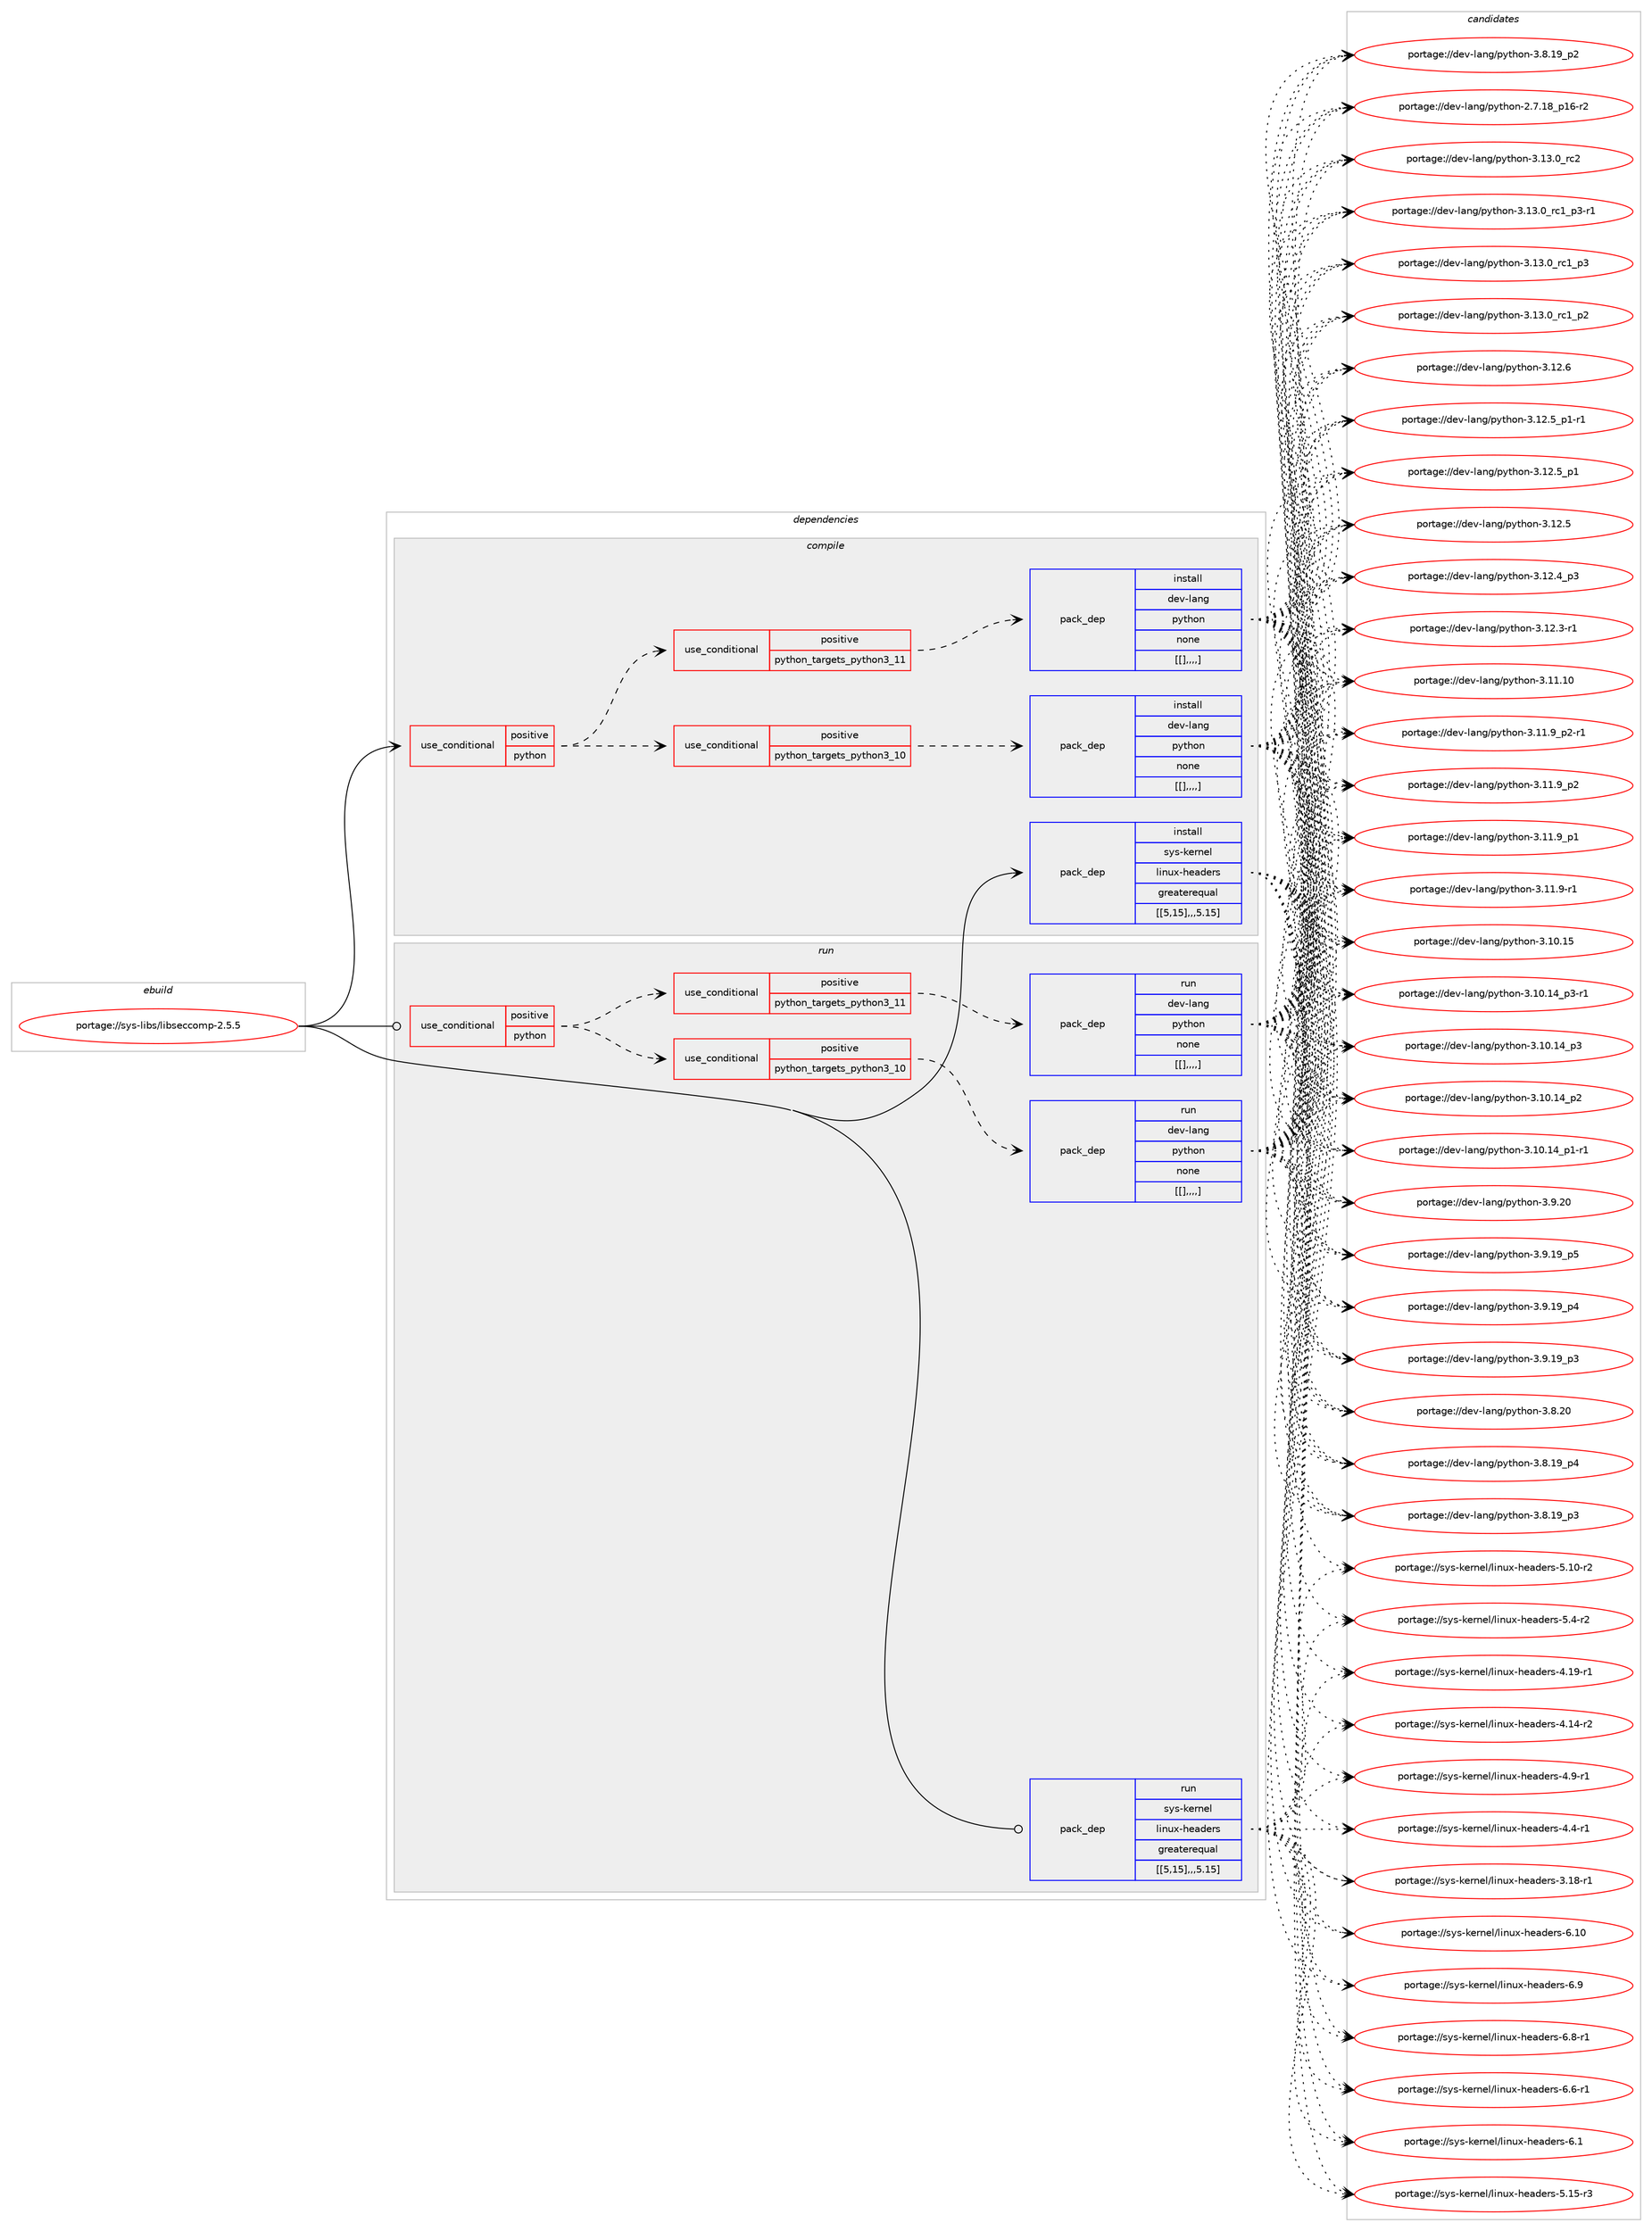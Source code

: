 digraph prolog {

# *************
# Graph options
# *************

newrank=true;
concentrate=true;
compound=true;
graph [rankdir=LR,fontname=Helvetica,fontsize=10,ranksep=1.5];#, ranksep=2.5, nodesep=0.2];
edge  [arrowhead=vee];
node  [fontname=Helvetica,fontsize=10];

# **********
# The ebuild
# **********

subgraph cluster_leftcol {
color=gray;
label=<<i>ebuild</i>>;
id [label="portage://sys-libs/libseccomp-2.5.5", color=red, width=4, href="../sys-libs/libseccomp-2.5.5.svg"];
}

# ****************
# The dependencies
# ****************

subgraph cluster_midcol {
color=gray;
label=<<i>dependencies</i>>;
subgraph cluster_compile {
fillcolor="#eeeeee";
style=filled;
label=<<i>compile</i>>;
subgraph cond122497 {
dependency459801 [label=<<TABLE BORDER="0" CELLBORDER="1" CELLSPACING="0" CELLPADDING="4"><TR><TD ROWSPAN="3" CELLPADDING="10">use_conditional</TD></TR><TR><TD>positive</TD></TR><TR><TD>python</TD></TR></TABLE>>, shape=none, color=red];
subgraph cond122498 {
dependency459802 [label=<<TABLE BORDER="0" CELLBORDER="1" CELLSPACING="0" CELLPADDING="4"><TR><TD ROWSPAN="3" CELLPADDING="10">use_conditional</TD></TR><TR><TD>positive</TD></TR><TR><TD>python_targets_python3_10</TD></TR></TABLE>>, shape=none, color=red];
subgraph pack334184 {
dependency459803 [label=<<TABLE BORDER="0" CELLBORDER="1" CELLSPACING="0" CELLPADDING="4" WIDTH="220"><TR><TD ROWSPAN="6" CELLPADDING="30">pack_dep</TD></TR><TR><TD WIDTH="110">install</TD></TR><TR><TD>dev-lang</TD></TR><TR><TD>python</TD></TR><TR><TD>none</TD></TR><TR><TD>[[],,,,]</TD></TR></TABLE>>, shape=none, color=blue];
}
dependency459802:e -> dependency459803:w [weight=20,style="dashed",arrowhead="vee"];
}
dependency459801:e -> dependency459802:w [weight=20,style="dashed",arrowhead="vee"];
subgraph cond122499 {
dependency459804 [label=<<TABLE BORDER="0" CELLBORDER="1" CELLSPACING="0" CELLPADDING="4"><TR><TD ROWSPAN="3" CELLPADDING="10">use_conditional</TD></TR><TR><TD>positive</TD></TR><TR><TD>python_targets_python3_11</TD></TR></TABLE>>, shape=none, color=red];
subgraph pack334185 {
dependency459805 [label=<<TABLE BORDER="0" CELLBORDER="1" CELLSPACING="0" CELLPADDING="4" WIDTH="220"><TR><TD ROWSPAN="6" CELLPADDING="30">pack_dep</TD></TR><TR><TD WIDTH="110">install</TD></TR><TR><TD>dev-lang</TD></TR><TR><TD>python</TD></TR><TR><TD>none</TD></TR><TR><TD>[[],,,,]</TD></TR></TABLE>>, shape=none, color=blue];
}
dependency459804:e -> dependency459805:w [weight=20,style="dashed",arrowhead="vee"];
}
dependency459801:e -> dependency459804:w [weight=20,style="dashed",arrowhead="vee"];
}
id:e -> dependency459801:w [weight=20,style="solid",arrowhead="vee"];
subgraph pack334186 {
dependency459806 [label=<<TABLE BORDER="0" CELLBORDER="1" CELLSPACING="0" CELLPADDING="4" WIDTH="220"><TR><TD ROWSPAN="6" CELLPADDING="30">pack_dep</TD></TR><TR><TD WIDTH="110">install</TD></TR><TR><TD>sys-kernel</TD></TR><TR><TD>linux-headers</TD></TR><TR><TD>greaterequal</TD></TR><TR><TD>[[5,15],,,5.15]</TD></TR></TABLE>>, shape=none, color=blue];
}
id:e -> dependency459806:w [weight=20,style="solid",arrowhead="vee"];
}
subgraph cluster_compileandrun {
fillcolor="#eeeeee";
style=filled;
label=<<i>compile and run</i>>;
}
subgraph cluster_run {
fillcolor="#eeeeee";
style=filled;
label=<<i>run</i>>;
subgraph cond122500 {
dependency459807 [label=<<TABLE BORDER="0" CELLBORDER="1" CELLSPACING="0" CELLPADDING="4"><TR><TD ROWSPAN="3" CELLPADDING="10">use_conditional</TD></TR><TR><TD>positive</TD></TR><TR><TD>python</TD></TR></TABLE>>, shape=none, color=red];
subgraph cond122501 {
dependency459808 [label=<<TABLE BORDER="0" CELLBORDER="1" CELLSPACING="0" CELLPADDING="4"><TR><TD ROWSPAN="3" CELLPADDING="10">use_conditional</TD></TR><TR><TD>positive</TD></TR><TR><TD>python_targets_python3_10</TD></TR></TABLE>>, shape=none, color=red];
subgraph pack334187 {
dependency459809 [label=<<TABLE BORDER="0" CELLBORDER="1" CELLSPACING="0" CELLPADDING="4" WIDTH="220"><TR><TD ROWSPAN="6" CELLPADDING="30">pack_dep</TD></TR><TR><TD WIDTH="110">run</TD></TR><TR><TD>dev-lang</TD></TR><TR><TD>python</TD></TR><TR><TD>none</TD></TR><TR><TD>[[],,,,]</TD></TR></TABLE>>, shape=none, color=blue];
}
dependency459808:e -> dependency459809:w [weight=20,style="dashed",arrowhead="vee"];
}
dependency459807:e -> dependency459808:w [weight=20,style="dashed",arrowhead="vee"];
subgraph cond122502 {
dependency459810 [label=<<TABLE BORDER="0" CELLBORDER="1" CELLSPACING="0" CELLPADDING="4"><TR><TD ROWSPAN="3" CELLPADDING="10">use_conditional</TD></TR><TR><TD>positive</TD></TR><TR><TD>python_targets_python3_11</TD></TR></TABLE>>, shape=none, color=red];
subgraph pack334188 {
dependency459811 [label=<<TABLE BORDER="0" CELLBORDER="1" CELLSPACING="0" CELLPADDING="4" WIDTH="220"><TR><TD ROWSPAN="6" CELLPADDING="30">pack_dep</TD></TR><TR><TD WIDTH="110">run</TD></TR><TR><TD>dev-lang</TD></TR><TR><TD>python</TD></TR><TR><TD>none</TD></TR><TR><TD>[[],,,,]</TD></TR></TABLE>>, shape=none, color=blue];
}
dependency459810:e -> dependency459811:w [weight=20,style="dashed",arrowhead="vee"];
}
dependency459807:e -> dependency459810:w [weight=20,style="dashed",arrowhead="vee"];
}
id:e -> dependency459807:w [weight=20,style="solid",arrowhead="odot"];
subgraph pack334189 {
dependency459812 [label=<<TABLE BORDER="0" CELLBORDER="1" CELLSPACING="0" CELLPADDING="4" WIDTH="220"><TR><TD ROWSPAN="6" CELLPADDING="30">pack_dep</TD></TR><TR><TD WIDTH="110">run</TD></TR><TR><TD>sys-kernel</TD></TR><TR><TD>linux-headers</TD></TR><TR><TD>greaterequal</TD></TR><TR><TD>[[5,15],,,5.15]</TD></TR></TABLE>>, shape=none, color=blue];
}
id:e -> dependency459812:w [weight=20,style="solid",arrowhead="odot"];
}
}

# **************
# The candidates
# **************

subgraph cluster_choices {
rank=same;
color=gray;
label=<<i>candidates</i>>;

subgraph choice334184 {
color=black;
nodesep=1;
choice10010111845108971101034711212111610411111045514649514648951149950 [label="portage://dev-lang/python-3.13.0_rc2", color=red, width=4,href="../dev-lang/python-3.13.0_rc2.svg"];
choice1001011184510897110103471121211161041111104551464951464895114994995112514511449 [label="portage://dev-lang/python-3.13.0_rc1_p3-r1", color=red, width=4,href="../dev-lang/python-3.13.0_rc1_p3-r1.svg"];
choice100101118451089711010347112121116104111110455146495146489511499499511251 [label="portage://dev-lang/python-3.13.0_rc1_p3", color=red, width=4,href="../dev-lang/python-3.13.0_rc1_p3.svg"];
choice100101118451089711010347112121116104111110455146495146489511499499511250 [label="portage://dev-lang/python-3.13.0_rc1_p2", color=red, width=4,href="../dev-lang/python-3.13.0_rc1_p2.svg"];
choice10010111845108971101034711212111610411111045514649504654 [label="portage://dev-lang/python-3.12.6", color=red, width=4,href="../dev-lang/python-3.12.6.svg"];
choice1001011184510897110103471121211161041111104551464950465395112494511449 [label="portage://dev-lang/python-3.12.5_p1-r1", color=red, width=4,href="../dev-lang/python-3.12.5_p1-r1.svg"];
choice100101118451089711010347112121116104111110455146495046539511249 [label="portage://dev-lang/python-3.12.5_p1", color=red, width=4,href="../dev-lang/python-3.12.5_p1.svg"];
choice10010111845108971101034711212111610411111045514649504653 [label="portage://dev-lang/python-3.12.5", color=red, width=4,href="../dev-lang/python-3.12.5.svg"];
choice100101118451089711010347112121116104111110455146495046529511251 [label="portage://dev-lang/python-3.12.4_p3", color=red, width=4,href="../dev-lang/python-3.12.4_p3.svg"];
choice100101118451089711010347112121116104111110455146495046514511449 [label="portage://dev-lang/python-3.12.3-r1", color=red, width=4,href="../dev-lang/python-3.12.3-r1.svg"];
choice1001011184510897110103471121211161041111104551464949464948 [label="portage://dev-lang/python-3.11.10", color=red, width=4,href="../dev-lang/python-3.11.10.svg"];
choice1001011184510897110103471121211161041111104551464949465795112504511449 [label="portage://dev-lang/python-3.11.9_p2-r1", color=red, width=4,href="../dev-lang/python-3.11.9_p2-r1.svg"];
choice100101118451089711010347112121116104111110455146494946579511250 [label="portage://dev-lang/python-3.11.9_p2", color=red, width=4,href="../dev-lang/python-3.11.9_p2.svg"];
choice100101118451089711010347112121116104111110455146494946579511249 [label="portage://dev-lang/python-3.11.9_p1", color=red, width=4,href="../dev-lang/python-3.11.9_p1.svg"];
choice100101118451089711010347112121116104111110455146494946574511449 [label="portage://dev-lang/python-3.11.9-r1", color=red, width=4,href="../dev-lang/python-3.11.9-r1.svg"];
choice1001011184510897110103471121211161041111104551464948464953 [label="portage://dev-lang/python-3.10.15", color=red, width=4,href="../dev-lang/python-3.10.15.svg"];
choice100101118451089711010347112121116104111110455146494846495295112514511449 [label="portage://dev-lang/python-3.10.14_p3-r1", color=red, width=4,href="../dev-lang/python-3.10.14_p3-r1.svg"];
choice10010111845108971101034711212111610411111045514649484649529511251 [label="portage://dev-lang/python-3.10.14_p3", color=red, width=4,href="../dev-lang/python-3.10.14_p3.svg"];
choice10010111845108971101034711212111610411111045514649484649529511250 [label="portage://dev-lang/python-3.10.14_p2", color=red, width=4,href="../dev-lang/python-3.10.14_p2.svg"];
choice100101118451089711010347112121116104111110455146494846495295112494511449 [label="portage://dev-lang/python-3.10.14_p1-r1", color=red, width=4,href="../dev-lang/python-3.10.14_p1-r1.svg"];
choice10010111845108971101034711212111610411111045514657465048 [label="portage://dev-lang/python-3.9.20", color=red, width=4,href="../dev-lang/python-3.9.20.svg"];
choice100101118451089711010347112121116104111110455146574649579511253 [label="portage://dev-lang/python-3.9.19_p5", color=red, width=4,href="../dev-lang/python-3.9.19_p5.svg"];
choice100101118451089711010347112121116104111110455146574649579511252 [label="portage://dev-lang/python-3.9.19_p4", color=red, width=4,href="../dev-lang/python-3.9.19_p4.svg"];
choice100101118451089711010347112121116104111110455146574649579511251 [label="portage://dev-lang/python-3.9.19_p3", color=red, width=4,href="../dev-lang/python-3.9.19_p3.svg"];
choice10010111845108971101034711212111610411111045514656465048 [label="portage://dev-lang/python-3.8.20", color=red, width=4,href="../dev-lang/python-3.8.20.svg"];
choice100101118451089711010347112121116104111110455146564649579511252 [label="portage://dev-lang/python-3.8.19_p4", color=red, width=4,href="../dev-lang/python-3.8.19_p4.svg"];
choice100101118451089711010347112121116104111110455146564649579511251 [label="portage://dev-lang/python-3.8.19_p3", color=red, width=4,href="../dev-lang/python-3.8.19_p3.svg"];
choice100101118451089711010347112121116104111110455146564649579511250 [label="portage://dev-lang/python-3.8.19_p2", color=red, width=4,href="../dev-lang/python-3.8.19_p2.svg"];
choice100101118451089711010347112121116104111110455046554649569511249544511450 [label="portage://dev-lang/python-2.7.18_p16-r2", color=red, width=4,href="../dev-lang/python-2.7.18_p16-r2.svg"];
dependency459803:e -> choice10010111845108971101034711212111610411111045514649514648951149950:w [style=dotted,weight="100"];
dependency459803:e -> choice1001011184510897110103471121211161041111104551464951464895114994995112514511449:w [style=dotted,weight="100"];
dependency459803:e -> choice100101118451089711010347112121116104111110455146495146489511499499511251:w [style=dotted,weight="100"];
dependency459803:e -> choice100101118451089711010347112121116104111110455146495146489511499499511250:w [style=dotted,weight="100"];
dependency459803:e -> choice10010111845108971101034711212111610411111045514649504654:w [style=dotted,weight="100"];
dependency459803:e -> choice1001011184510897110103471121211161041111104551464950465395112494511449:w [style=dotted,weight="100"];
dependency459803:e -> choice100101118451089711010347112121116104111110455146495046539511249:w [style=dotted,weight="100"];
dependency459803:e -> choice10010111845108971101034711212111610411111045514649504653:w [style=dotted,weight="100"];
dependency459803:e -> choice100101118451089711010347112121116104111110455146495046529511251:w [style=dotted,weight="100"];
dependency459803:e -> choice100101118451089711010347112121116104111110455146495046514511449:w [style=dotted,weight="100"];
dependency459803:e -> choice1001011184510897110103471121211161041111104551464949464948:w [style=dotted,weight="100"];
dependency459803:e -> choice1001011184510897110103471121211161041111104551464949465795112504511449:w [style=dotted,weight="100"];
dependency459803:e -> choice100101118451089711010347112121116104111110455146494946579511250:w [style=dotted,weight="100"];
dependency459803:e -> choice100101118451089711010347112121116104111110455146494946579511249:w [style=dotted,weight="100"];
dependency459803:e -> choice100101118451089711010347112121116104111110455146494946574511449:w [style=dotted,weight="100"];
dependency459803:e -> choice1001011184510897110103471121211161041111104551464948464953:w [style=dotted,weight="100"];
dependency459803:e -> choice100101118451089711010347112121116104111110455146494846495295112514511449:w [style=dotted,weight="100"];
dependency459803:e -> choice10010111845108971101034711212111610411111045514649484649529511251:w [style=dotted,weight="100"];
dependency459803:e -> choice10010111845108971101034711212111610411111045514649484649529511250:w [style=dotted,weight="100"];
dependency459803:e -> choice100101118451089711010347112121116104111110455146494846495295112494511449:w [style=dotted,weight="100"];
dependency459803:e -> choice10010111845108971101034711212111610411111045514657465048:w [style=dotted,weight="100"];
dependency459803:e -> choice100101118451089711010347112121116104111110455146574649579511253:w [style=dotted,weight="100"];
dependency459803:e -> choice100101118451089711010347112121116104111110455146574649579511252:w [style=dotted,weight="100"];
dependency459803:e -> choice100101118451089711010347112121116104111110455146574649579511251:w [style=dotted,weight="100"];
dependency459803:e -> choice10010111845108971101034711212111610411111045514656465048:w [style=dotted,weight="100"];
dependency459803:e -> choice100101118451089711010347112121116104111110455146564649579511252:w [style=dotted,weight="100"];
dependency459803:e -> choice100101118451089711010347112121116104111110455146564649579511251:w [style=dotted,weight="100"];
dependency459803:e -> choice100101118451089711010347112121116104111110455146564649579511250:w [style=dotted,weight="100"];
dependency459803:e -> choice100101118451089711010347112121116104111110455046554649569511249544511450:w [style=dotted,weight="100"];
}
subgraph choice334185 {
color=black;
nodesep=1;
choice10010111845108971101034711212111610411111045514649514648951149950 [label="portage://dev-lang/python-3.13.0_rc2", color=red, width=4,href="../dev-lang/python-3.13.0_rc2.svg"];
choice1001011184510897110103471121211161041111104551464951464895114994995112514511449 [label="portage://dev-lang/python-3.13.0_rc1_p3-r1", color=red, width=4,href="../dev-lang/python-3.13.0_rc1_p3-r1.svg"];
choice100101118451089711010347112121116104111110455146495146489511499499511251 [label="portage://dev-lang/python-3.13.0_rc1_p3", color=red, width=4,href="../dev-lang/python-3.13.0_rc1_p3.svg"];
choice100101118451089711010347112121116104111110455146495146489511499499511250 [label="portage://dev-lang/python-3.13.0_rc1_p2", color=red, width=4,href="../dev-lang/python-3.13.0_rc1_p2.svg"];
choice10010111845108971101034711212111610411111045514649504654 [label="portage://dev-lang/python-3.12.6", color=red, width=4,href="../dev-lang/python-3.12.6.svg"];
choice1001011184510897110103471121211161041111104551464950465395112494511449 [label="portage://dev-lang/python-3.12.5_p1-r1", color=red, width=4,href="../dev-lang/python-3.12.5_p1-r1.svg"];
choice100101118451089711010347112121116104111110455146495046539511249 [label="portage://dev-lang/python-3.12.5_p1", color=red, width=4,href="../dev-lang/python-3.12.5_p1.svg"];
choice10010111845108971101034711212111610411111045514649504653 [label="portage://dev-lang/python-3.12.5", color=red, width=4,href="../dev-lang/python-3.12.5.svg"];
choice100101118451089711010347112121116104111110455146495046529511251 [label="portage://dev-lang/python-3.12.4_p3", color=red, width=4,href="../dev-lang/python-3.12.4_p3.svg"];
choice100101118451089711010347112121116104111110455146495046514511449 [label="portage://dev-lang/python-3.12.3-r1", color=red, width=4,href="../dev-lang/python-3.12.3-r1.svg"];
choice1001011184510897110103471121211161041111104551464949464948 [label="portage://dev-lang/python-3.11.10", color=red, width=4,href="../dev-lang/python-3.11.10.svg"];
choice1001011184510897110103471121211161041111104551464949465795112504511449 [label="portage://dev-lang/python-3.11.9_p2-r1", color=red, width=4,href="../dev-lang/python-3.11.9_p2-r1.svg"];
choice100101118451089711010347112121116104111110455146494946579511250 [label="portage://dev-lang/python-3.11.9_p2", color=red, width=4,href="../dev-lang/python-3.11.9_p2.svg"];
choice100101118451089711010347112121116104111110455146494946579511249 [label="portage://dev-lang/python-3.11.9_p1", color=red, width=4,href="../dev-lang/python-3.11.9_p1.svg"];
choice100101118451089711010347112121116104111110455146494946574511449 [label="portage://dev-lang/python-3.11.9-r1", color=red, width=4,href="../dev-lang/python-3.11.9-r1.svg"];
choice1001011184510897110103471121211161041111104551464948464953 [label="portage://dev-lang/python-3.10.15", color=red, width=4,href="../dev-lang/python-3.10.15.svg"];
choice100101118451089711010347112121116104111110455146494846495295112514511449 [label="portage://dev-lang/python-3.10.14_p3-r1", color=red, width=4,href="../dev-lang/python-3.10.14_p3-r1.svg"];
choice10010111845108971101034711212111610411111045514649484649529511251 [label="portage://dev-lang/python-3.10.14_p3", color=red, width=4,href="../dev-lang/python-3.10.14_p3.svg"];
choice10010111845108971101034711212111610411111045514649484649529511250 [label="portage://dev-lang/python-3.10.14_p2", color=red, width=4,href="../dev-lang/python-3.10.14_p2.svg"];
choice100101118451089711010347112121116104111110455146494846495295112494511449 [label="portage://dev-lang/python-3.10.14_p1-r1", color=red, width=4,href="../dev-lang/python-3.10.14_p1-r1.svg"];
choice10010111845108971101034711212111610411111045514657465048 [label="portage://dev-lang/python-3.9.20", color=red, width=4,href="../dev-lang/python-3.9.20.svg"];
choice100101118451089711010347112121116104111110455146574649579511253 [label="portage://dev-lang/python-3.9.19_p5", color=red, width=4,href="../dev-lang/python-3.9.19_p5.svg"];
choice100101118451089711010347112121116104111110455146574649579511252 [label="portage://dev-lang/python-3.9.19_p4", color=red, width=4,href="../dev-lang/python-3.9.19_p4.svg"];
choice100101118451089711010347112121116104111110455146574649579511251 [label="portage://dev-lang/python-3.9.19_p3", color=red, width=4,href="../dev-lang/python-3.9.19_p3.svg"];
choice10010111845108971101034711212111610411111045514656465048 [label="portage://dev-lang/python-3.8.20", color=red, width=4,href="../dev-lang/python-3.8.20.svg"];
choice100101118451089711010347112121116104111110455146564649579511252 [label="portage://dev-lang/python-3.8.19_p4", color=red, width=4,href="../dev-lang/python-3.8.19_p4.svg"];
choice100101118451089711010347112121116104111110455146564649579511251 [label="portage://dev-lang/python-3.8.19_p3", color=red, width=4,href="../dev-lang/python-3.8.19_p3.svg"];
choice100101118451089711010347112121116104111110455146564649579511250 [label="portage://dev-lang/python-3.8.19_p2", color=red, width=4,href="../dev-lang/python-3.8.19_p2.svg"];
choice100101118451089711010347112121116104111110455046554649569511249544511450 [label="portage://dev-lang/python-2.7.18_p16-r2", color=red, width=4,href="../dev-lang/python-2.7.18_p16-r2.svg"];
dependency459805:e -> choice10010111845108971101034711212111610411111045514649514648951149950:w [style=dotted,weight="100"];
dependency459805:e -> choice1001011184510897110103471121211161041111104551464951464895114994995112514511449:w [style=dotted,weight="100"];
dependency459805:e -> choice100101118451089711010347112121116104111110455146495146489511499499511251:w [style=dotted,weight="100"];
dependency459805:e -> choice100101118451089711010347112121116104111110455146495146489511499499511250:w [style=dotted,weight="100"];
dependency459805:e -> choice10010111845108971101034711212111610411111045514649504654:w [style=dotted,weight="100"];
dependency459805:e -> choice1001011184510897110103471121211161041111104551464950465395112494511449:w [style=dotted,weight="100"];
dependency459805:e -> choice100101118451089711010347112121116104111110455146495046539511249:w [style=dotted,weight="100"];
dependency459805:e -> choice10010111845108971101034711212111610411111045514649504653:w [style=dotted,weight="100"];
dependency459805:e -> choice100101118451089711010347112121116104111110455146495046529511251:w [style=dotted,weight="100"];
dependency459805:e -> choice100101118451089711010347112121116104111110455146495046514511449:w [style=dotted,weight="100"];
dependency459805:e -> choice1001011184510897110103471121211161041111104551464949464948:w [style=dotted,weight="100"];
dependency459805:e -> choice1001011184510897110103471121211161041111104551464949465795112504511449:w [style=dotted,weight="100"];
dependency459805:e -> choice100101118451089711010347112121116104111110455146494946579511250:w [style=dotted,weight="100"];
dependency459805:e -> choice100101118451089711010347112121116104111110455146494946579511249:w [style=dotted,weight="100"];
dependency459805:e -> choice100101118451089711010347112121116104111110455146494946574511449:w [style=dotted,weight="100"];
dependency459805:e -> choice1001011184510897110103471121211161041111104551464948464953:w [style=dotted,weight="100"];
dependency459805:e -> choice100101118451089711010347112121116104111110455146494846495295112514511449:w [style=dotted,weight="100"];
dependency459805:e -> choice10010111845108971101034711212111610411111045514649484649529511251:w [style=dotted,weight="100"];
dependency459805:e -> choice10010111845108971101034711212111610411111045514649484649529511250:w [style=dotted,weight="100"];
dependency459805:e -> choice100101118451089711010347112121116104111110455146494846495295112494511449:w [style=dotted,weight="100"];
dependency459805:e -> choice10010111845108971101034711212111610411111045514657465048:w [style=dotted,weight="100"];
dependency459805:e -> choice100101118451089711010347112121116104111110455146574649579511253:w [style=dotted,weight="100"];
dependency459805:e -> choice100101118451089711010347112121116104111110455146574649579511252:w [style=dotted,weight="100"];
dependency459805:e -> choice100101118451089711010347112121116104111110455146574649579511251:w [style=dotted,weight="100"];
dependency459805:e -> choice10010111845108971101034711212111610411111045514656465048:w [style=dotted,weight="100"];
dependency459805:e -> choice100101118451089711010347112121116104111110455146564649579511252:w [style=dotted,weight="100"];
dependency459805:e -> choice100101118451089711010347112121116104111110455146564649579511251:w [style=dotted,weight="100"];
dependency459805:e -> choice100101118451089711010347112121116104111110455146564649579511250:w [style=dotted,weight="100"];
dependency459805:e -> choice100101118451089711010347112121116104111110455046554649569511249544511450:w [style=dotted,weight="100"];
}
subgraph choice334186 {
color=black;
nodesep=1;
choice115121115451071011141101011084710810511011712045104101971001011141154554464948 [label="portage://sys-kernel/linux-headers-6.10", color=red, width=4,href="../sys-kernel/linux-headers-6.10.svg"];
choice1151211154510710111411010110847108105110117120451041019710010111411545544657 [label="portage://sys-kernel/linux-headers-6.9", color=red, width=4,href="../sys-kernel/linux-headers-6.9.svg"];
choice11512111545107101114110101108471081051101171204510410197100101114115455446564511449 [label="portage://sys-kernel/linux-headers-6.8-r1", color=red, width=4,href="../sys-kernel/linux-headers-6.8-r1.svg"];
choice11512111545107101114110101108471081051101171204510410197100101114115455446544511449 [label="portage://sys-kernel/linux-headers-6.6-r1", color=red, width=4,href="../sys-kernel/linux-headers-6.6-r1.svg"];
choice1151211154510710111411010110847108105110117120451041019710010111411545544649 [label="portage://sys-kernel/linux-headers-6.1", color=red, width=4,href="../sys-kernel/linux-headers-6.1.svg"];
choice1151211154510710111411010110847108105110117120451041019710010111411545534649534511451 [label="portage://sys-kernel/linux-headers-5.15-r3", color=red, width=4,href="../sys-kernel/linux-headers-5.15-r3.svg"];
choice1151211154510710111411010110847108105110117120451041019710010111411545534649484511450 [label="portage://sys-kernel/linux-headers-5.10-r2", color=red, width=4,href="../sys-kernel/linux-headers-5.10-r2.svg"];
choice11512111545107101114110101108471081051101171204510410197100101114115455346524511450 [label="portage://sys-kernel/linux-headers-5.4-r2", color=red, width=4,href="../sys-kernel/linux-headers-5.4-r2.svg"];
choice1151211154510710111411010110847108105110117120451041019710010111411545524649574511449 [label="portage://sys-kernel/linux-headers-4.19-r1", color=red, width=4,href="../sys-kernel/linux-headers-4.19-r1.svg"];
choice1151211154510710111411010110847108105110117120451041019710010111411545524649524511450 [label="portage://sys-kernel/linux-headers-4.14-r2", color=red, width=4,href="../sys-kernel/linux-headers-4.14-r2.svg"];
choice11512111545107101114110101108471081051101171204510410197100101114115455246574511449 [label="portage://sys-kernel/linux-headers-4.9-r1", color=red, width=4,href="../sys-kernel/linux-headers-4.9-r1.svg"];
choice11512111545107101114110101108471081051101171204510410197100101114115455246524511449 [label="portage://sys-kernel/linux-headers-4.4-r1", color=red, width=4,href="../sys-kernel/linux-headers-4.4-r1.svg"];
choice1151211154510710111411010110847108105110117120451041019710010111411545514649564511449 [label="portage://sys-kernel/linux-headers-3.18-r1", color=red, width=4,href="../sys-kernel/linux-headers-3.18-r1.svg"];
dependency459806:e -> choice115121115451071011141101011084710810511011712045104101971001011141154554464948:w [style=dotted,weight="100"];
dependency459806:e -> choice1151211154510710111411010110847108105110117120451041019710010111411545544657:w [style=dotted,weight="100"];
dependency459806:e -> choice11512111545107101114110101108471081051101171204510410197100101114115455446564511449:w [style=dotted,weight="100"];
dependency459806:e -> choice11512111545107101114110101108471081051101171204510410197100101114115455446544511449:w [style=dotted,weight="100"];
dependency459806:e -> choice1151211154510710111411010110847108105110117120451041019710010111411545544649:w [style=dotted,weight="100"];
dependency459806:e -> choice1151211154510710111411010110847108105110117120451041019710010111411545534649534511451:w [style=dotted,weight="100"];
dependency459806:e -> choice1151211154510710111411010110847108105110117120451041019710010111411545534649484511450:w [style=dotted,weight="100"];
dependency459806:e -> choice11512111545107101114110101108471081051101171204510410197100101114115455346524511450:w [style=dotted,weight="100"];
dependency459806:e -> choice1151211154510710111411010110847108105110117120451041019710010111411545524649574511449:w [style=dotted,weight="100"];
dependency459806:e -> choice1151211154510710111411010110847108105110117120451041019710010111411545524649524511450:w [style=dotted,weight="100"];
dependency459806:e -> choice11512111545107101114110101108471081051101171204510410197100101114115455246574511449:w [style=dotted,weight="100"];
dependency459806:e -> choice11512111545107101114110101108471081051101171204510410197100101114115455246524511449:w [style=dotted,weight="100"];
dependency459806:e -> choice1151211154510710111411010110847108105110117120451041019710010111411545514649564511449:w [style=dotted,weight="100"];
}
subgraph choice334187 {
color=black;
nodesep=1;
choice10010111845108971101034711212111610411111045514649514648951149950 [label="portage://dev-lang/python-3.13.0_rc2", color=red, width=4,href="../dev-lang/python-3.13.0_rc2.svg"];
choice1001011184510897110103471121211161041111104551464951464895114994995112514511449 [label="portage://dev-lang/python-3.13.0_rc1_p3-r1", color=red, width=4,href="../dev-lang/python-3.13.0_rc1_p3-r1.svg"];
choice100101118451089711010347112121116104111110455146495146489511499499511251 [label="portage://dev-lang/python-3.13.0_rc1_p3", color=red, width=4,href="../dev-lang/python-3.13.0_rc1_p3.svg"];
choice100101118451089711010347112121116104111110455146495146489511499499511250 [label="portage://dev-lang/python-3.13.0_rc1_p2", color=red, width=4,href="../dev-lang/python-3.13.0_rc1_p2.svg"];
choice10010111845108971101034711212111610411111045514649504654 [label="portage://dev-lang/python-3.12.6", color=red, width=4,href="../dev-lang/python-3.12.6.svg"];
choice1001011184510897110103471121211161041111104551464950465395112494511449 [label="portage://dev-lang/python-3.12.5_p1-r1", color=red, width=4,href="../dev-lang/python-3.12.5_p1-r1.svg"];
choice100101118451089711010347112121116104111110455146495046539511249 [label="portage://dev-lang/python-3.12.5_p1", color=red, width=4,href="../dev-lang/python-3.12.5_p1.svg"];
choice10010111845108971101034711212111610411111045514649504653 [label="portage://dev-lang/python-3.12.5", color=red, width=4,href="../dev-lang/python-3.12.5.svg"];
choice100101118451089711010347112121116104111110455146495046529511251 [label="portage://dev-lang/python-3.12.4_p3", color=red, width=4,href="../dev-lang/python-3.12.4_p3.svg"];
choice100101118451089711010347112121116104111110455146495046514511449 [label="portage://dev-lang/python-3.12.3-r1", color=red, width=4,href="../dev-lang/python-3.12.3-r1.svg"];
choice1001011184510897110103471121211161041111104551464949464948 [label="portage://dev-lang/python-3.11.10", color=red, width=4,href="../dev-lang/python-3.11.10.svg"];
choice1001011184510897110103471121211161041111104551464949465795112504511449 [label="portage://dev-lang/python-3.11.9_p2-r1", color=red, width=4,href="../dev-lang/python-3.11.9_p2-r1.svg"];
choice100101118451089711010347112121116104111110455146494946579511250 [label="portage://dev-lang/python-3.11.9_p2", color=red, width=4,href="../dev-lang/python-3.11.9_p2.svg"];
choice100101118451089711010347112121116104111110455146494946579511249 [label="portage://dev-lang/python-3.11.9_p1", color=red, width=4,href="../dev-lang/python-3.11.9_p1.svg"];
choice100101118451089711010347112121116104111110455146494946574511449 [label="portage://dev-lang/python-3.11.9-r1", color=red, width=4,href="../dev-lang/python-3.11.9-r1.svg"];
choice1001011184510897110103471121211161041111104551464948464953 [label="portage://dev-lang/python-3.10.15", color=red, width=4,href="../dev-lang/python-3.10.15.svg"];
choice100101118451089711010347112121116104111110455146494846495295112514511449 [label="portage://dev-lang/python-3.10.14_p3-r1", color=red, width=4,href="../dev-lang/python-3.10.14_p3-r1.svg"];
choice10010111845108971101034711212111610411111045514649484649529511251 [label="portage://dev-lang/python-3.10.14_p3", color=red, width=4,href="../dev-lang/python-3.10.14_p3.svg"];
choice10010111845108971101034711212111610411111045514649484649529511250 [label="portage://dev-lang/python-3.10.14_p2", color=red, width=4,href="../dev-lang/python-3.10.14_p2.svg"];
choice100101118451089711010347112121116104111110455146494846495295112494511449 [label="portage://dev-lang/python-3.10.14_p1-r1", color=red, width=4,href="../dev-lang/python-3.10.14_p1-r1.svg"];
choice10010111845108971101034711212111610411111045514657465048 [label="portage://dev-lang/python-3.9.20", color=red, width=4,href="../dev-lang/python-3.9.20.svg"];
choice100101118451089711010347112121116104111110455146574649579511253 [label="portage://dev-lang/python-3.9.19_p5", color=red, width=4,href="../dev-lang/python-3.9.19_p5.svg"];
choice100101118451089711010347112121116104111110455146574649579511252 [label="portage://dev-lang/python-3.9.19_p4", color=red, width=4,href="../dev-lang/python-3.9.19_p4.svg"];
choice100101118451089711010347112121116104111110455146574649579511251 [label="portage://dev-lang/python-3.9.19_p3", color=red, width=4,href="../dev-lang/python-3.9.19_p3.svg"];
choice10010111845108971101034711212111610411111045514656465048 [label="portage://dev-lang/python-3.8.20", color=red, width=4,href="../dev-lang/python-3.8.20.svg"];
choice100101118451089711010347112121116104111110455146564649579511252 [label="portage://dev-lang/python-3.8.19_p4", color=red, width=4,href="../dev-lang/python-3.8.19_p4.svg"];
choice100101118451089711010347112121116104111110455146564649579511251 [label="portage://dev-lang/python-3.8.19_p3", color=red, width=4,href="../dev-lang/python-3.8.19_p3.svg"];
choice100101118451089711010347112121116104111110455146564649579511250 [label="portage://dev-lang/python-3.8.19_p2", color=red, width=4,href="../dev-lang/python-3.8.19_p2.svg"];
choice100101118451089711010347112121116104111110455046554649569511249544511450 [label="portage://dev-lang/python-2.7.18_p16-r2", color=red, width=4,href="../dev-lang/python-2.7.18_p16-r2.svg"];
dependency459809:e -> choice10010111845108971101034711212111610411111045514649514648951149950:w [style=dotted,weight="100"];
dependency459809:e -> choice1001011184510897110103471121211161041111104551464951464895114994995112514511449:w [style=dotted,weight="100"];
dependency459809:e -> choice100101118451089711010347112121116104111110455146495146489511499499511251:w [style=dotted,weight="100"];
dependency459809:e -> choice100101118451089711010347112121116104111110455146495146489511499499511250:w [style=dotted,weight="100"];
dependency459809:e -> choice10010111845108971101034711212111610411111045514649504654:w [style=dotted,weight="100"];
dependency459809:e -> choice1001011184510897110103471121211161041111104551464950465395112494511449:w [style=dotted,weight="100"];
dependency459809:e -> choice100101118451089711010347112121116104111110455146495046539511249:w [style=dotted,weight="100"];
dependency459809:e -> choice10010111845108971101034711212111610411111045514649504653:w [style=dotted,weight="100"];
dependency459809:e -> choice100101118451089711010347112121116104111110455146495046529511251:w [style=dotted,weight="100"];
dependency459809:e -> choice100101118451089711010347112121116104111110455146495046514511449:w [style=dotted,weight="100"];
dependency459809:e -> choice1001011184510897110103471121211161041111104551464949464948:w [style=dotted,weight="100"];
dependency459809:e -> choice1001011184510897110103471121211161041111104551464949465795112504511449:w [style=dotted,weight="100"];
dependency459809:e -> choice100101118451089711010347112121116104111110455146494946579511250:w [style=dotted,weight="100"];
dependency459809:e -> choice100101118451089711010347112121116104111110455146494946579511249:w [style=dotted,weight="100"];
dependency459809:e -> choice100101118451089711010347112121116104111110455146494946574511449:w [style=dotted,weight="100"];
dependency459809:e -> choice1001011184510897110103471121211161041111104551464948464953:w [style=dotted,weight="100"];
dependency459809:e -> choice100101118451089711010347112121116104111110455146494846495295112514511449:w [style=dotted,weight="100"];
dependency459809:e -> choice10010111845108971101034711212111610411111045514649484649529511251:w [style=dotted,weight="100"];
dependency459809:e -> choice10010111845108971101034711212111610411111045514649484649529511250:w [style=dotted,weight="100"];
dependency459809:e -> choice100101118451089711010347112121116104111110455146494846495295112494511449:w [style=dotted,weight="100"];
dependency459809:e -> choice10010111845108971101034711212111610411111045514657465048:w [style=dotted,weight="100"];
dependency459809:e -> choice100101118451089711010347112121116104111110455146574649579511253:w [style=dotted,weight="100"];
dependency459809:e -> choice100101118451089711010347112121116104111110455146574649579511252:w [style=dotted,weight="100"];
dependency459809:e -> choice100101118451089711010347112121116104111110455146574649579511251:w [style=dotted,weight="100"];
dependency459809:e -> choice10010111845108971101034711212111610411111045514656465048:w [style=dotted,weight="100"];
dependency459809:e -> choice100101118451089711010347112121116104111110455146564649579511252:w [style=dotted,weight="100"];
dependency459809:e -> choice100101118451089711010347112121116104111110455146564649579511251:w [style=dotted,weight="100"];
dependency459809:e -> choice100101118451089711010347112121116104111110455146564649579511250:w [style=dotted,weight="100"];
dependency459809:e -> choice100101118451089711010347112121116104111110455046554649569511249544511450:w [style=dotted,weight="100"];
}
subgraph choice334188 {
color=black;
nodesep=1;
choice10010111845108971101034711212111610411111045514649514648951149950 [label="portage://dev-lang/python-3.13.0_rc2", color=red, width=4,href="../dev-lang/python-3.13.0_rc2.svg"];
choice1001011184510897110103471121211161041111104551464951464895114994995112514511449 [label="portage://dev-lang/python-3.13.0_rc1_p3-r1", color=red, width=4,href="../dev-lang/python-3.13.0_rc1_p3-r1.svg"];
choice100101118451089711010347112121116104111110455146495146489511499499511251 [label="portage://dev-lang/python-3.13.0_rc1_p3", color=red, width=4,href="../dev-lang/python-3.13.0_rc1_p3.svg"];
choice100101118451089711010347112121116104111110455146495146489511499499511250 [label="portage://dev-lang/python-3.13.0_rc1_p2", color=red, width=4,href="../dev-lang/python-3.13.0_rc1_p2.svg"];
choice10010111845108971101034711212111610411111045514649504654 [label="portage://dev-lang/python-3.12.6", color=red, width=4,href="../dev-lang/python-3.12.6.svg"];
choice1001011184510897110103471121211161041111104551464950465395112494511449 [label="portage://dev-lang/python-3.12.5_p1-r1", color=red, width=4,href="../dev-lang/python-3.12.5_p1-r1.svg"];
choice100101118451089711010347112121116104111110455146495046539511249 [label="portage://dev-lang/python-3.12.5_p1", color=red, width=4,href="../dev-lang/python-3.12.5_p1.svg"];
choice10010111845108971101034711212111610411111045514649504653 [label="portage://dev-lang/python-3.12.5", color=red, width=4,href="../dev-lang/python-3.12.5.svg"];
choice100101118451089711010347112121116104111110455146495046529511251 [label="portage://dev-lang/python-3.12.4_p3", color=red, width=4,href="../dev-lang/python-3.12.4_p3.svg"];
choice100101118451089711010347112121116104111110455146495046514511449 [label="portage://dev-lang/python-3.12.3-r1", color=red, width=4,href="../dev-lang/python-3.12.3-r1.svg"];
choice1001011184510897110103471121211161041111104551464949464948 [label="portage://dev-lang/python-3.11.10", color=red, width=4,href="../dev-lang/python-3.11.10.svg"];
choice1001011184510897110103471121211161041111104551464949465795112504511449 [label="portage://dev-lang/python-3.11.9_p2-r1", color=red, width=4,href="../dev-lang/python-3.11.9_p2-r1.svg"];
choice100101118451089711010347112121116104111110455146494946579511250 [label="portage://dev-lang/python-3.11.9_p2", color=red, width=4,href="../dev-lang/python-3.11.9_p2.svg"];
choice100101118451089711010347112121116104111110455146494946579511249 [label="portage://dev-lang/python-3.11.9_p1", color=red, width=4,href="../dev-lang/python-3.11.9_p1.svg"];
choice100101118451089711010347112121116104111110455146494946574511449 [label="portage://dev-lang/python-3.11.9-r1", color=red, width=4,href="../dev-lang/python-3.11.9-r1.svg"];
choice1001011184510897110103471121211161041111104551464948464953 [label="portage://dev-lang/python-3.10.15", color=red, width=4,href="../dev-lang/python-3.10.15.svg"];
choice100101118451089711010347112121116104111110455146494846495295112514511449 [label="portage://dev-lang/python-3.10.14_p3-r1", color=red, width=4,href="../dev-lang/python-3.10.14_p3-r1.svg"];
choice10010111845108971101034711212111610411111045514649484649529511251 [label="portage://dev-lang/python-3.10.14_p3", color=red, width=4,href="../dev-lang/python-3.10.14_p3.svg"];
choice10010111845108971101034711212111610411111045514649484649529511250 [label="portage://dev-lang/python-3.10.14_p2", color=red, width=4,href="../dev-lang/python-3.10.14_p2.svg"];
choice100101118451089711010347112121116104111110455146494846495295112494511449 [label="portage://dev-lang/python-3.10.14_p1-r1", color=red, width=4,href="../dev-lang/python-3.10.14_p1-r1.svg"];
choice10010111845108971101034711212111610411111045514657465048 [label="portage://dev-lang/python-3.9.20", color=red, width=4,href="../dev-lang/python-3.9.20.svg"];
choice100101118451089711010347112121116104111110455146574649579511253 [label="portage://dev-lang/python-3.9.19_p5", color=red, width=4,href="../dev-lang/python-3.9.19_p5.svg"];
choice100101118451089711010347112121116104111110455146574649579511252 [label="portage://dev-lang/python-3.9.19_p4", color=red, width=4,href="../dev-lang/python-3.9.19_p4.svg"];
choice100101118451089711010347112121116104111110455146574649579511251 [label="portage://dev-lang/python-3.9.19_p3", color=red, width=4,href="../dev-lang/python-3.9.19_p3.svg"];
choice10010111845108971101034711212111610411111045514656465048 [label="portage://dev-lang/python-3.8.20", color=red, width=4,href="../dev-lang/python-3.8.20.svg"];
choice100101118451089711010347112121116104111110455146564649579511252 [label="portage://dev-lang/python-3.8.19_p4", color=red, width=4,href="../dev-lang/python-3.8.19_p4.svg"];
choice100101118451089711010347112121116104111110455146564649579511251 [label="portage://dev-lang/python-3.8.19_p3", color=red, width=4,href="../dev-lang/python-3.8.19_p3.svg"];
choice100101118451089711010347112121116104111110455146564649579511250 [label="portage://dev-lang/python-3.8.19_p2", color=red, width=4,href="../dev-lang/python-3.8.19_p2.svg"];
choice100101118451089711010347112121116104111110455046554649569511249544511450 [label="portage://dev-lang/python-2.7.18_p16-r2", color=red, width=4,href="../dev-lang/python-2.7.18_p16-r2.svg"];
dependency459811:e -> choice10010111845108971101034711212111610411111045514649514648951149950:w [style=dotted,weight="100"];
dependency459811:e -> choice1001011184510897110103471121211161041111104551464951464895114994995112514511449:w [style=dotted,weight="100"];
dependency459811:e -> choice100101118451089711010347112121116104111110455146495146489511499499511251:w [style=dotted,weight="100"];
dependency459811:e -> choice100101118451089711010347112121116104111110455146495146489511499499511250:w [style=dotted,weight="100"];
dependency459811:e -> choice10010111845108971101034711212111610411111045514649504654:w [style=dotted,weight="100"];
dependency459811:e -> choice1001011184510897110103471121211161041111104551464950465395112494511449:w [style=dotted,weight="100"];
dependency459811:e -> choice100101118451089711010347112121116104111110455146495046539511249:w [style=dotted,weight="100"];
dependency459811:e -> choice10010111845108971101034711212111610411111045514649504653:w [style=dotted,weight="100"];
dependency459811:e -> choice100101118451089711010347112121116104111110455146495046529511251:w [style=dotted,weight="100"];
dependency459811:e -> choice100101118451089711010347112121116104111110455146495046514511449:w [style=dotted,weight="100"];
dependency459811:e -> choice1001011184510897110103471121211161041111104551464949464948:w [style=dotted,weight="100"];
dependency459811:e -> choice1001011184510897110103471121211161041111104551464949465795112504511449:w [style=dotted,weight="100"];
dependency459811:e -> choice100101118451089711010347112121116104111110455146494946579511250:w [style=dotted,weight="100"];
dependency459811:e -> choice100101118451089711010347112121116104111110455146494946579511249:w [style=dotted,weight="100"];
dependency459811:e -> choice100101118451089711010347112121116104111110455146494946574511449:w [style=dotted,weight="100"];
dependency459811:e -> choice1001011184510897110103471121211161041111104551464948464953:w [style=dotted,weight="100"];
dependency459811:e -> choice100101118451089711010347112121116104111110455146494846495295112514511449:w [style=dotted,weight="100"];
dependency459811:e -> choice10010111845108971101034711212111610411111045514649484649529511251:w [style=dotted,weight="100"];
dependency459811:e -> choice10010111845108971101034711212111610411111045514649484649529511250:w [style=dotted,weight="100"];
dependency459811:e -> choice100101118451089711010347112121116104111110455146494846495295112494511449:w [style=dotted,weight="100"];
dependency459811:e -> choice10010111845108971101034711212111610411111045514657465048:w [style=dotted,weight="100"];
dependency459811:e -> choice100101118451089711010347112121116104111110455146574649579511253:w [style=dotted,weight="100"];
dependency459811:e -> choice100101118451089711010347112121116104111110455146574649579511252:w [style=dotted,weight="100"];
dependency459811:e -> choice100101118451089711010347112121116104111110455146574649579511251:w [style=dotted,weight="100"];
dependency459811:e -> choice10010111845108971101034711212111610411111045514656465048:w [style=dotted,weight="100"];
dependency459811:e -> choice100101118451089711010347112121116104111110455146564649579511252:w [style=dotted,weight="100"];
dependency459811:e -> choice100101118451089711010347112121116104111110455146564649579511251:w [style=dotted,weight="100"];
dependency459811:e -> choice100101118451089711010347112121116104111110455146564649579511250:w [style=dotted,weight="100"];
dependency459811:e -> choice100101118451089711010347112121116104111110455046554649569511249544511450:w [style=dotted,weight="100"];
}
subgraph choice334189 {
color=black;
nodesep=1;
choice115121115451071011141101011084710810511011712045104101971001011141154554464948 [label="portage://sys-kernel/linux-headers-6.10", color=red, width=4,href="../sys-kernel/linux-headers-6.10.svg"];
choice1151211154510710111411010110847108105110117120451041019710010111411545544657 [label="portage://sys-kernel/linux-headers-6.9", color=red, width=4,href="../sys-kernel/linux-headers-6.9.svg"];
choice11512111545107101114110101108471081051101171204510410197100101114115455446564511449 [label="portage://sys-kernel/linux-headers-6.8-r1", color=red, width=4,href="../sys-kernel/linux-headers-6.8-r1.svg"];
choice11512111545107101114110101108471081051101171204510410197100101114115455446544511449 [label="portage://sys-kernel/linux-headers-6.6-r1", color=red, width=4,href="../sys-kernel/linux-headers-6.6-r1.svg"];
choice1151211154510710111411010110847108105110117120451041019710010111411545544649 [label="portage://sys-kernel/linux-headers-6.1", color=red, width=4,href="../sys-kernel/linux-headers-6.1.svg"];
choice1151211154510710111411010110847108105110117120451041019710010111411545534649534511451 [label="portage://sys-kernel/linux-headers-5.15-r3", color=red, width=4,href="../sys-kernel/linux-headers-5.15-r3.svg"];
choice1151211154510710111411010110847108105110117120451041019710010111411545534649484511450 [label="portage://sys-kernel/linux-headers-5.10-r2", color=red, width=4,href="../sys-kernel/linux-headers-5.10-r2.svg"];
choice11512111545107101114110101108471081051101171204510410197100101114115455346524511450 [label="portage://sys-kernel/linux-headers-5.4-r2", color=red, width=4,href="../sys-kernel/linux-headers-5.4-r2.svg"];
choice1151211154510710111411010110847108105110117120451041019710010111411545524649574511449 [label="portage://sys-kernel/linux-headers-4.19-r1", color=red, width=4,href="../sys-kernel/linux-headers-4.19-r1.svg"];
choice1151211154510710111411010110847108105110117120451041019710010111411545524649524511450 [label="portage://sys-kernel/linux-headers-4.14-r2", color=red, width=4,href="../sys-kernel/linux-headers-4.14-r2.svg"];
choice11512111545107101114110101108471081051101171204510410197100101114115455246574511449 [label="portage://sys-kernel/linux-headers-4.9-r1", color=red, width=4,href="../sys-kernel/linux-headers-4.9-r1.svg"];
choice11512111545107101114110101108471081051101171204510410197100101114115455246524511449 [label="portage://sys-kernel/linux-headers-4.4-r1", color=red, width=4,href="../sys-kernel/linux-headers-4.4-r1.svg"];
choice1151211154510710111411010110847108105110117120451041019710010111411545514649564511449 [label="portage://sys-kernel/linux-headers-3.18-r1", color=red, width=4,href="../sys-kernel/linux-headers-3.18-r1.svg"];
dependency459812:e -> choice115121115451071011141101011084710810511011712045104101971001011141154554464948:w [style=dotted,weight="100"];
dependency459812:e -> choice1151211154510710111411010110847108105110117120451041019710010111411545544657:w [style=dotted,weight="100"];
dependency459812:e -> choice11512111545107101114110101108471081051101171204510410197100101114115455446564511449:w [style=dotted,weight="100"];
dependency459812:e -> choice11512111545107101114110101108471081051101171204510410197100101114115455446544511449:w [style=dotted,weight="100"];
dependency459812:e -> choice1151211154510710111411010110847108105110117120451041019710010111411545544649:w [style=dotted,weight="100"];
dependency459812:e -> choice1151211154510710111411010110847108105110117120451041019710010111411545534649534511451:w [style=dotted,weight="100"];
dependency459812:e -> choice1151211154510710111411010110847108105110117120451041019710010111411545534649484511450:w [style=dotted,weight="100"];
dependency459812:e -> choice11512111545107101114110101108471081051101171204510410197100101114115455346524511450:w [style=dotted,weight="100"];
dependency459812:e -> choice1151211154510710111411010110847108105110117120451041019710010111411545524649574511449:w [style=dotted,weight="100"];
dependency459812:e -> choice1151211154510710111411010110847108105110117120451041019710010111411545524649524511450:w [style=dotted,weight="100"];
dependency459812:e -> choice11512111545107101114110101108471081051101171204510410197100101114115455246574511449:w [style=dotted,weight="100"];
dependency459812:e -> choice11512111545107101114110101108471081051101171204510410197100101114115455246524511449:w [style=dotted,weight="100"];
dependency459812:e -> choice1151211154510710111411010110847108105110117120451041019710010111411545514649564511449:w [style=dotted,weight="100"];
}
}

}
